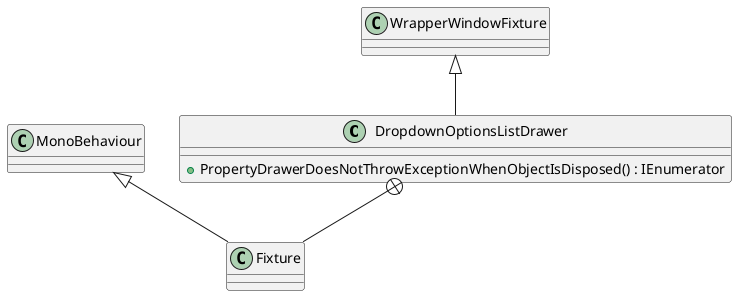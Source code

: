 @startuml
class DropdownOptionsListDrawer {
    + PropertyDrawerDoesNotThrowExceptionWhenObjectIsDisposed() : IEnumerator
}
class Fixture {
}
WrapperWindowFixture <|-- DropdownOptionsListDrawer
DropdownOptionsListDrawer +-- Fixture
MonoBehaviour <|-- Fixture
@enduml
